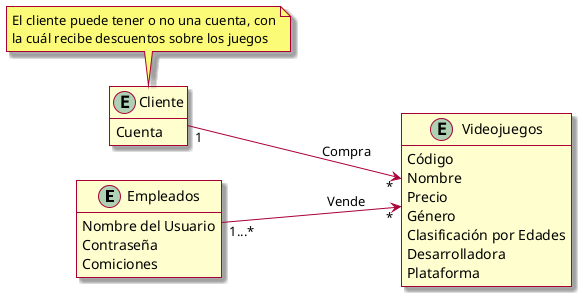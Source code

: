 @startuml
'https://plantuml.com/sequence-diagram

left to right direction
skin rose
hide methods

'ENTIDADES

entity Empleados{
    Nombre del Usuario
    Contraseña
    Comiciones
}

entity Videojuegos{
    Código
    Nombre
    Precio
    Género
    Clasificación por Edades
    Desarrolladora
    Plataforma
}

entity Cliente{
    Cuenta
}

'NOTAS
note "El cliente puede tener o no una cuenta, con\nla cuál recibe descuentos sobre los juegos" as Nota1


'RELACIONES
Empleados "1...*" --> "*" Videojuegos : Vende
Cliente "1" --> "*" Videojuegos : Compra

Nota1 -> Cliente


@enduml